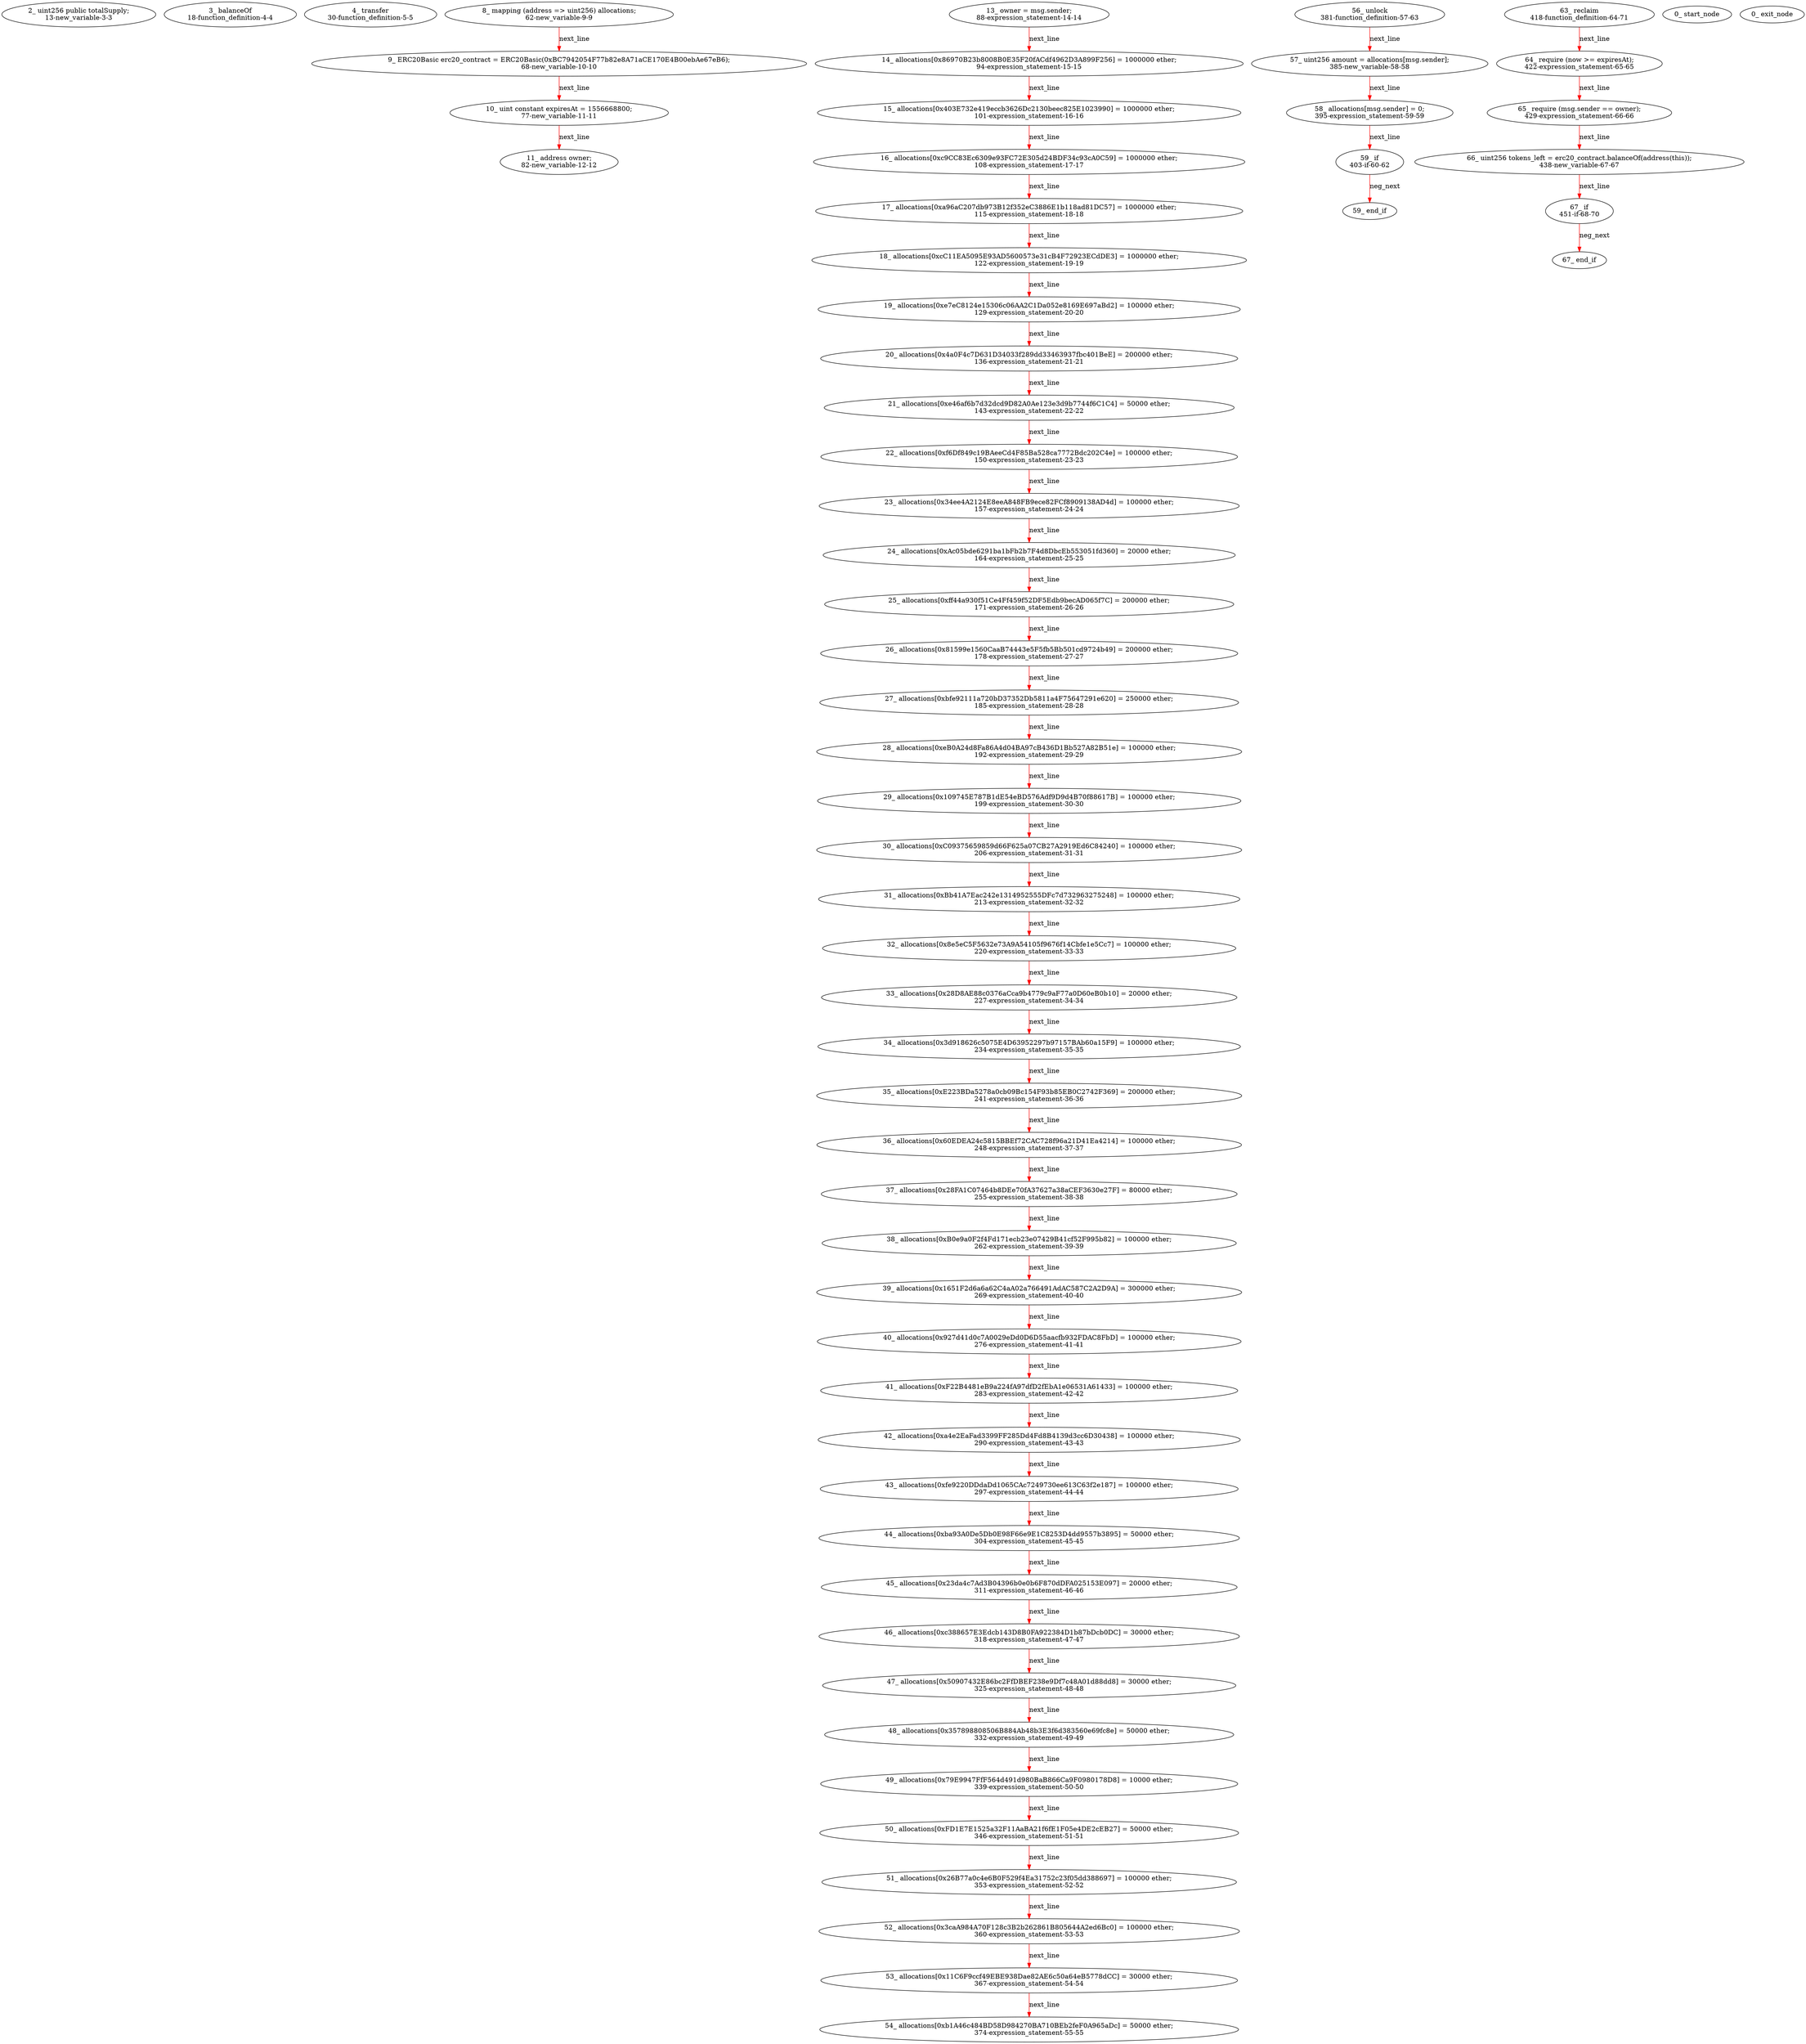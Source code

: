 digraph  {
13 [label="2_ uint256 public totalSupply;\n13-new_variable-3-3", type_label=new_variable];
18 [label="3_ balanceOf\n18-function_definition-4-4", type_label=function_definition];
30 [label="4_ transfer\n30-function_definition-5-5", type_label=function_definition];
62 [label="8_ mapping (address => uint256) allocations;\n62-new_variable-9-9", type_label=new_variable];
68 [label="9_ ERC20Basic erc20_contract = ERC20Basic(0xBC7942054F77b82e8A71aCE170E4B00ebAe67eB6);\n68-new_variable-10-10", type_label=new_variable];
77 [label="10_ uint constant expiresAt = 1556668800;\n77-new_variable-11-11", type_label=new_variable];
82 [label="11_ address owner;\n82-new_variable-12-12", type_label=new_variable];
88 [label="13_ owner = msg.sender;\n88-expression_statement-14-14", type_label=expression_statement];
94 [label="14_ allocations[0x86970B23b8008B0E35F20fACdf4962D3A899F256] = 1000000 ether;\n94-expression_statement-15-15", type_label=expression_statement];
101 [label="15_ allocations[0x403E732e419eccb3626Dc2130beec825E1023990] = 1000000 ether;\n101-expression_statement-16-16", type_label=expression_statement];
108 [label="16_ allocations[0xc9CC83Ec6309e93FC72E305d24BDF34c93cA0C59] = 1000000 ether;\n108-expression_statement-17-17", type_label=expression_statement];
115 [label="17_ allocations[0xa96aC207db973B12f352eC3886E1b118ad81DC57] = 1000000 ether;\n115-expression_statement-18-18", type_label=expression_statement];
122 [label="18_ allocations[0xcC11EA5095E93AD5600573e31cB4F72923ECdDE3] = 1000000 ether;\n122-expression_statement-19-19", type_label=expression_statement];
129 [label="19_ allocations[0xe7eC8124e15306c06AA2C1Da052e8169E697aBd2] = 100000 ether;\n129-expression_statement-20-20", type_label=expression_statement];
136 [label="20_ allocations[0x4a0F4c7D631D34033f289dd33463937fbc401BeE] = 200000 ether;\n136-expression_statement-21-21", type_label=expression_statement];
143 [label="21_ allocations[0xe46af6b7d32dcd9D82A0Ae123e3d9b7744f6C1C4] = 50000 ether;\n143-expression_statement-22-22", type_label=expression_statement];
150 [label="22_ allocations[0xf6Df849c19BAeeCd4F85Ba528ca7772Bdc202C4e] = 100000 ether;\n150-expression_statement-23-23", type_label=expression_statement];
157 [label="23_ allocations[0x34ee4A2124E8eeA848FB9ece82FCf8909138AD4d] = 100000 ether;\n157-expression_statement-24-24", type_label=expression_statement];
164 [label="24_ allocations[0xAc05bde6291ba1bFb2b7F4d8DbcEb553051fd360] = 20000 ether;\n164-expression_statement-25-25", type_label=expression_statement];
171 [label="25_ allocations[0xff44a930f51Ce4Ff459f52DF5Edb9becAD065f7C] = 200000 ether;\n171-expression_statement-26-26", type_label=expression_statement];
178 [label="26_ allocations[0x81599e1560CaaB74443e5F5fb5Bb501cd9724b49] = 200000 ether;\n178-expression_statement-27-27", type_label=expression_statement];
185 [label="27_ allocations[0xbfe92111a720bD37352Db5811a4F75647291e620] = 250000 ether;\n185-expression_statement-28-28", type_label=expression_statement];
192 [label="28_ allocations[0xeB0A24d8Fa86A4d04BA97cB436D1Bb527A82B51e] = 100000 ether;\n192-expression_statement-29-29", type_label=expression_statement];
199 [label="29_ allocations[0x109745E787B1dE54eBD576Adf9D9d4B70f88617B] = 100000 ether;\n199-expression_statement-30-30", type_label=expression_statement];
206 [label="30_ allocations[0xC09375659859d66F625a07CB27A2919Ed6C84240] = 100000 ether;\n206-expression_statement-31-31", type_label=expression_statement];
213 [label="31_ allocations[0xBb41A7Eac242e1314952555DFc7d732963275248] = 100000 ether;\n213-expression_statement-32-32", type_label=expression_statement];
220 [label="32_ allocations[0x8e5eC5F5632e73A9A54105f9676f14Cbfe1e5Cc7] = 100000 ether;\n220-expression_statement-33-33", type_label=expression_statement];
227 [label="33_ allocations[0x28D8AE88c0376aCca9b4779c9aF77a0D60eB0b10] = 20000 ether;\n227-expression_statement-34-34", type_label=expression_statement];
234 [label="34_ allocations[0x3d918626c5075E4D63952297b97157BAb60a15F9] = 100000 ether;\n234-expression_statement-35-35", type_label=expression_statement];
241 [label="35_ allocations[0xE223BDa5278a0cb09Bc154F93b85EB0C2742F369] = 200000 ether;\n241-expression_statement-36-36", type_label=expression_statement];
248 [label="36_ allocations[0x60EDEA24c5815BBEf72CAC728f96a21D41Ea4214] = 100000 ether;\n248-expression_statement-37-37", type_label=expression_statement];
255 [label="37_ allocations[0x28FA1C07464b8DEe70fA37627a38aCEF3630e27F] = 80000 ether;\n255-expression_statement-38-38", type_label=expression_statement];
262 [label="38_ allocations[0xB0e9a0F2f4Fd171ecb23e07429B41cf52F995b82] = 100000 ether;\n262-expression_statement-39-39", type_label=expression_statement];
269 [label="39_ allocations[0x1651F2d6a6a62C4aA02a766491AdAC587C2A2D9A] = 300000 ether;\n269-expression_statement-40-40", type_label=expression_statement];
276 [label="40_ allocations[0x927d41d0c7A0029eDd0D6D55aacfb932FDAC8FbD] = 100000 ether;\n276-expression_statement-41-41", type_label=expression_statement];
283 [label="41_ allocations[0xF22B4481eB9a224fA97dfD2fEbA1e06531A61433] = 100000 ether;\n283-expression_statement-42-42", type_label=expression_statement];
290 [label="42_ allocations[0xa4e2EaFad3399FF285Dd4Fd8B4139d3cc6D30438] = 100000 ether;\n290-expression_statement-43-43", type_label=expression_statement];
297 [label="43_ allocations[0xfe9220DDdaDd1065CAc7249730ee613C63f2e187] = 100000 ether;\n297-expression_statement-44-44", type_label=expression_statement];
304 [label="44_ allocations[0xba93A0De5Db0E98F66e9E1C8253D4dd9557b3895] = 50000 ether;\n304-expression_statement-45-45", type_label=expression_statement];
311 [label="45_ allocations[0x23da4c7Ad3B04396b0e0b6F870dDFA025153E097] = 20000 ether;\n311-expression_statement-46-46", type_label=expression_statement];
318 [label="46_ allocations[0xc388657E3Edcb143D8B0FA922384D1b87bDcb0DC] = 30000 ether;\n318-expression_statement-47-47", type_label=expression_statement];
325 [label="47_ allocations[0x50907432E86bc2FfDBEF238e9Df7c48A01d88dd8] = 30000 ether;\n325-expression_statement-48-48", type_label=expression_statement];
332 [label="48_ allocations[0x357898808506B884Ab48b3E3f6d383560e69fc8e] = 50000 ether;\n332-expression_statement-49-49", type_label=expression_statement];
339 [label="49_ allocations[0x79E9947FfF564d491d980BaB866Ca9F0980178D8] = 10000 ether;\n339-expression_statement-50-50", type_label=expression_statement];
346 [label="50_ allocations[0xFD1E7E1525a32F11AaBA21f6fE1F05e4DE2cEB27] = 50000 ether;\n346-expression_statement-51-51", type_label=expression_statement];
353 [label="51_ allocations[0x26B77a0c4e6B0F529f4Ea31752c23f05dd388697] = 100000 ether;\n353-expression_statement-52-52", type_label=expression_statement];
360 [label="52_ allocations[0x3caA984A70F128c3B2b262861B805644A2ed6Bc0] = 100000 ether;\n360-expression_statement-53-53", type_label=expression_statement];
367 [label="53_ allocations[0x11C6F9ccf49EBE938Dae82AE6c50a64eB5778dCC] = 30000 ether;\n367-expression_statement-54-54", type_label=expression_statement];
374 [label="54_ allocations[0xb1A46c484BD58D984270BA710BEb2feF0A965aDc] = 50000 ether;\n374-expression_statement-55-55", type_label=expression_statement];
381 [label="56_ unlock\n381-function_definition-57-63", type_label=function_definition];
385 [label="57_ uint256 amount = allocations[msg.sender];\n385-new_variable-58-58", type_label=new_variable];
395 [label="58_ allocations[msg.sender] = 0;\n395-expression_statement-59-59", type_label=expression_statement];
403 [label="59_ if\n403-if-60-62", type_label=if];
862 [label="59_ end_if", type_label=end_if];
418 [label="63_ reclaim\n418-function_definition-64-71", type_label=function_definition];
422 [label="64_ require (now >= expiresAt);\n422-expression_statement-65-65", type_label=expression_statement];
429 [label="65_ require (msg.sender == owner);\n429-expression_statement-66-66", type_label=expression_statement];
438 [label="66_ uint256 tokens_left = erc20_contract.balanceOf(address(this));\n438-new_variable-67-67", type_label=new_variable];
451 [label="67_ if\n451-if-68-70", type_label=if];
910 [label="67_ end_if", type_label=end_if];
1 [label="0_ start_node", type_label=start];
2 [label="0_ exit_node", type_label=exit];
62 -> 68  [color=red, controlflow_type=next_line, edge_type=CFG_edge, key=0, label=next_line];
68 -> 77  [color=red, controlflow_type=next_line, edge_type=CFG_edge, key=0, label=next_line];
77 -> 82  [color=red, controlflow_type=next_line, edge_type=CFG_edge, key=0, label=next_line];
88 -> 94  [color=red, controlflow_type=next_line, edge_type=CFG_edge, key=0, label=next_line];
94 -> 101  [color=red, controlflow_type=next_line, edge_type=CFG_edge, key=0, label=next_line];
101 -> 108  [color=red, controlflow_type=next_line, edge_type=CFG_edge, key=0, label=next_line];
108 -> 115  [color=red, controlflow_type=next_line, edge_type=CFG_edge, key=0, label=next_line];
115 -> 122  [color=red, controlflow_type=next_line, edge_type=CFG_edge, key=0, label=next_line];
122 -> 129  [color=red, controlflow_type=next_line, edge_type=CFG_edge, key=0, label=next_line];
129 -> 136  [color=red, controlflow_type=next_line, edge_type=CFG_edge, key=0, label=next_line];
136 -> 143  [color=red, controlflow_type=next_line, edge_type=CFG_edge, key=0, label=next_line];
143 -> 150  [color=red, controlflow_type=next_line, edge_type=CFG_edge, key=0, label=next_line];
150 -> 157  [color=red, controlflow_type=next_line, edge_type=CFG_edge, key=0, label=next_line];
157 -> 164  [color=red, controlflow_type=next_line, edge_type=CFG_edge, key=0, label=next_line];
164 -> 171  [color=red, controlflow_type=next_line, edge_type=CFG_edge, key=0, label=next_line];
171 -> 178  [color=red, controlflow_type=next_line, edge_type=CFG_edge, key=0, label=next_line];
178 -> 185  [color=red, controlflow_type=next_line, edge_type=CFG_edge, key=0, label=next_line];
185 -> 192  [color=red, controlflow_type=next_line, edge_type=CFG_edge, key=0, label=next_line];
192 -> 199  [color=red, controlflow_type=next_line, edge_type=CFG_edge, key=0, label=next_line];
199 -> 206  [color=red, controlflow_type=next_line, edge_type=CFG_edge, key=0, label=next_line];
206 -> 213  [color=red, controlflow_type=next_line, edge_type=CFG_edge, key=0, label=next_line];
213 -> 220  [color=red, controlflow_type=next_line, edge_type=CFG_edge, key=0, label=next_line];
220 -> 227  [color=red, controlflow_type=next_line, edge_type=CFG_edge, key=0, label=next_line];
227 -> 234  [color=red, controlflow_type=next_line, edge_type=CFG_edge, key=0, label=next_line];
234 -> 241  [color=red, controlflow_type=next_line, edge_type=CFG_edge, key=0, label=next_line];
241 -> 248  [color=red, controlflow_type=next_line, edge_type=CFG_edge, key=0, label=next_line];
248 -> 255  [color=red, controlflow_type=next_line, edge_type=CFG_edge, key=0, label=next_line];
255 -> 262  [color=red, controlflow_type=next_line, edge_type=CFG_edge, key=0, label=next_line];
262 -> 269  [color=red, controlflow_type=next_line, edge_type=CFG_edge, key=0, label=next_line];
269 -> 276  [color=red, controlflow_type=next_line, edge_type=CFG_edge, key=0, label=next_line];
276 -> 283  [color=red, controlflow_type=next_line, edge_type=CFG_edge, key=0, label=next_line];
283 -> 290  [color=red, controlflow_type=next_line, edge_type=CFG_edge, key=0, label=next_line];
290 -> 297  [color=red, controlflow_type=next_line, edge_type=CFG_edge, key=0, label=next_line];
297 -> 304  [color=red, controlflow_type=next_line, edge_type=CFG_edge, key=0, label=next_line];
304 -> 311  [color=red, controlflow_type=next_line, edge_type=CFG_edge, key=0, label=next_line];
311 -> 318  [color=red, controlflow_type=next_line, edge_type=CFG_edge, key=0, label=next_line];
318 -> 325  [color=red, controlflow_type=next_line, edge_type=CFG_edge, key=0, label=next_line];
325 -> 332  [color=red, controlflow_type=next_line, edge_type=CFG_edge, key=0, label=next_line];
332 -> 339  [color=red, controlflow_type=next_line, edge_type=CFG_edge, key=0, label=next_line];
339 -> 346  [color=red, controlflow_type=next_line, edge_type=CFG_edge, key=0, label=next_line];
346 -> 353  [color=red, controlflow_type=next_line, edge_type=CFG_edge, key=0, label=next_line];
353 -> 360  [color=red, controlflow_type=next_line, edge_type=CFG_edge, key=0, label=next_line];
360 -> 367  [color=red, controlflow_type=next_line, edge_type=CFG_edge, key=0, label=next_line];
367 -> 374  [color=red, controlflow_type=next_line, edge_type=CFG_edge, key=0, label=next_line];
381 -> 385  [color=red, controlflow_type=next_line, edge_type=CFG_edge, key=0, label=next_line];
385 -> 395  [color=red, controlflow_type=next_line, edge_type=CFG_edge, key=0, label=next_line];
395 -> 403  [color=red, controlflow_type=next_line, edge_type=CFG_edge, key=0, label=next_line];
403 -> 862  [color=red, controlflow_type=neg_next, edge_type=CFG_edge, key=0, label=neg_next];
418 -> 422  [color=red, controlflow_type=next_line, edge_type=CFG_edge, key=0, label=next_line];
422 -> 429  [color=red, controlflow_type=next_line, edge_type=CFG_edge, key=0, label=next_line];
429 -> 438  [color=red, controlflow_type=next_line, edge_type=CFG_edge, key=0, label=next_line];
438 -> 451  [color=red, controlflow_type=next_line, edge_type=CFG_edge, key=0, label=next_line];
451 -> 910  [color=red, controlflow_type=neg_next, edge_type=CFG_edge, key=0, label=neg_next];
}
